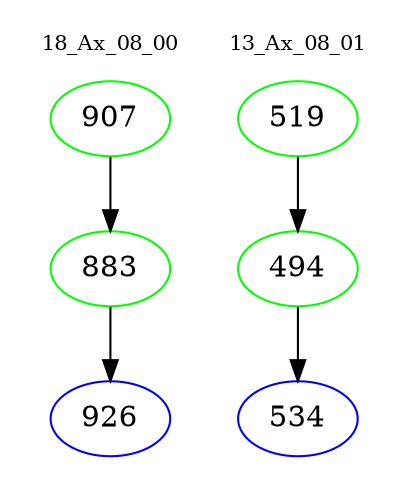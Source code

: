 digraph{
subgraph cluster_0 {
color = white
label = "18_Ax_08_00";
fontsize=10;
T0_907 [label="907", color="green"]
T0_907 -> T0_883 [color="black"]
T0_883 [label="883", color="green"]
T0_883 -> T0_926 [color="black"]
T0_926 [label="926", color="blue"]
}
subgraph cluster_1 {
color = white
label = "13_Ax_08_01";
fontsize=10;
T1_519 [label="519", color="green"]
T1_519 -> T1_494 [color="black"]
T1_494 [label="494", color="green"]
T1_494 -> T1_534 [color="black"]
T1_534 [label="534", color="blue"]
}
}

